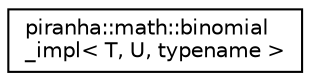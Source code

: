 digraph "Graphical Class Hierarchy"
{
  edge [fontname="Helvetica",fontsize="10",labelfontname="Helvetica",labelfontsize="10"];
  node [fontname="Helvetica",fontsize="10",shape=record];
  rankdir="LR";
  Node0 [label="piranha::math::binomial\l_impl\< T, U, typename \>",height=0.2,width=0.4,color="black", fillcolor="white", style="filled",URL="$structpiranha_1_1math_1_1binomial__impl.html",tooltip="Default functor for the implementation of piranha::math::binomial(). "];
}
